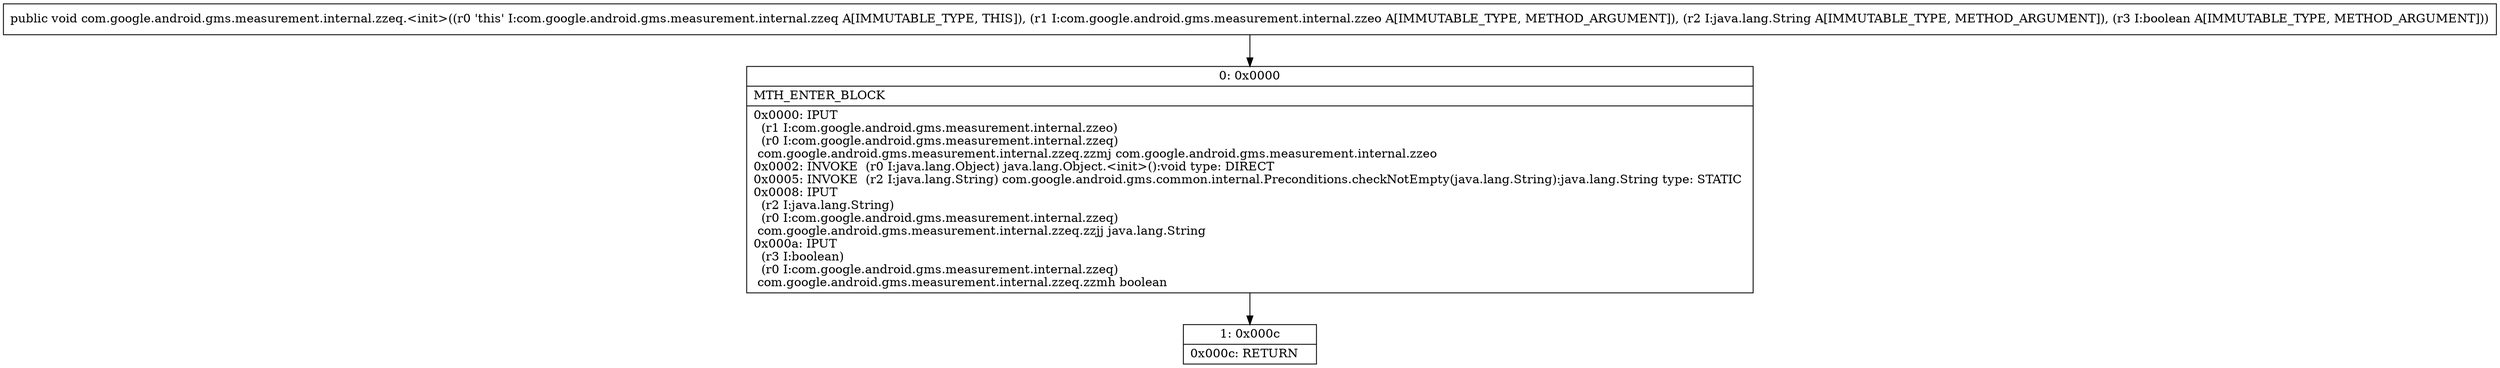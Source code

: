 digraph "CFG forcom.google.android.gms.measurement.internal.zzeq.\<init\>(Lcom\/google\/android\/gms\/measurement\/internal\/zzeo;Ljava\/lang\/String;Z)V" {
Node_0 [shape=record,label="{0\:\ 0x0000|MTH_ENTER_BLOCK\l|0x0000: IPUT  \l  (r1 I:com.google.android.gms.measurement.internal.zzeo)\l  (r0 I:com.google.android.gms.measurement.internal.zzeq)\l com.google.android.gms.measurement.internal.zzeq.zzmj com.google.android.gms.measurement.internal.zzeo \l0x0002: INVOKE  (r0 I:java.lang.Object) java.lang.Object.\<init\>():void type: DIRECT \l0x0005: INVOKE  (r2 I:java.lang.String) com.google.android.gms.common.internal.Preconditions.checkNotEmpty(java.lang.String):java.lang.String type: STATIC \l0x0008: IPUT  \l  (r2 I:java.lang.String)\l  (r0 I:com.google.android.gms.measurement.internal.zzeq)\l com.google.android.gms.measurement.internal.zzeq.zzjj java.lang.String \l0x000a: IPUT  \l  (r3 I:boolean)\l  (r0 I:com.google.android.gms.measurement.internal.zzeq)\l com.google.android.gms.measurement.internal.zzeq.zzmh boolean \l}"];
Node_1 [shape=record,label="{1\:\ 0x000c|0x000c: RETURN   \l}"];
MethodNode[shape=record,label="{public void com.google.android.gms.measurement.internal.zzeq.\<init\>((r0 'this' I:com.google.android.gms.measurement.internal.zzeq A[IMMUTABLE_TYPE, THIS]), (r1 I:com.google.android.gms.measurement.internal.zzeo A[IMMUTABLE_TYPE, METHOD_ARGUMENT]), (r2 I:java.lang.String A[IMMUTABLE_TYPE, METHOD_ARGUMENT]), (r3 I:boolean A[IMMUTABLE_TYPE, METHOD_ARGUMENT])) }"];
MethodNode -> Node_0;
Node_0 -> Node_1;
}

